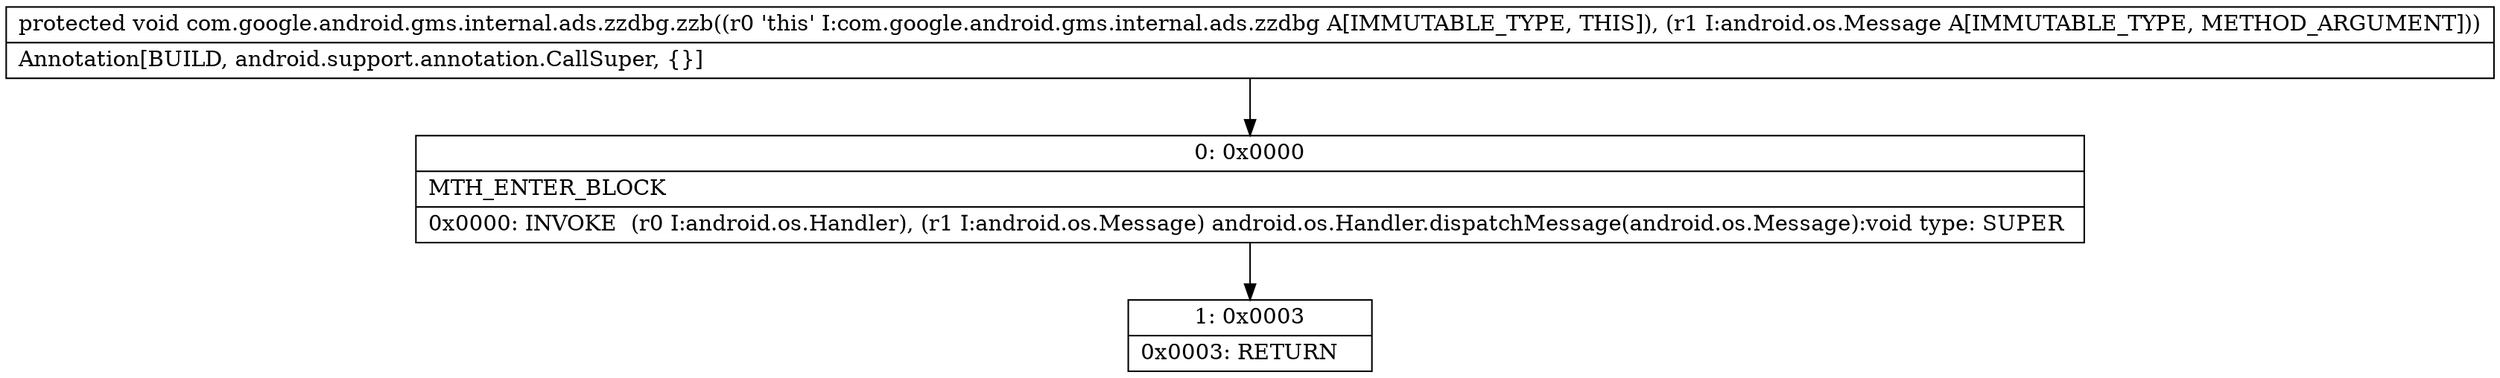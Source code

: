 digraph "CFG forcom.google.android.gms.internal.ads.zzdbg.zzb(Landroid\/os\/Message;)V" {
Node_0 [shape=record,label="{0\:\ 0x0000|MTH_ENTER_BLOCK\l|0x0000: INVOKE  (r0 I:android.os.Handler), (r1 I:android.os.Message) android.os.Handler.dispatchMessage(android.os.Message):void type: SUPER \l}"];
Node_1 [shape=record,label="{1\:\ 0x0003|0x0003: RETURN   \l}"];
MethodNode[shape=record,label="{protected void com.google.android.gms.internal.ads.zzdbg.zzb((r0 'this' I:com.google.android.gms.internal.ads.zzdbg A[IMMUTABLE_TYPE, THIS]), (r1 I:android.os.Message A[IMMUTABLE_TYPE, METHOD_ARGUMENT]))  | Annotation[BUILD, android.support.annotation.CallSuper, \{\}]\l}"];
MethodNode -> Node_0;
Node_0 -> Node_1;
}

